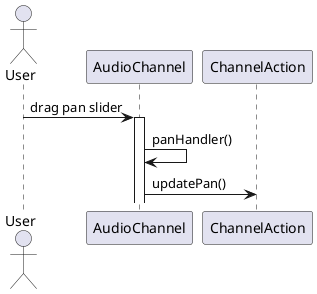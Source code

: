 @startuml
actor User

User -> AudioChannel: drag pan slider
activate AudioChannel
AudioChannel -> AudioChannel: panHandler()
AudioChannel -> ChannelAction: updatePan()

@enduml